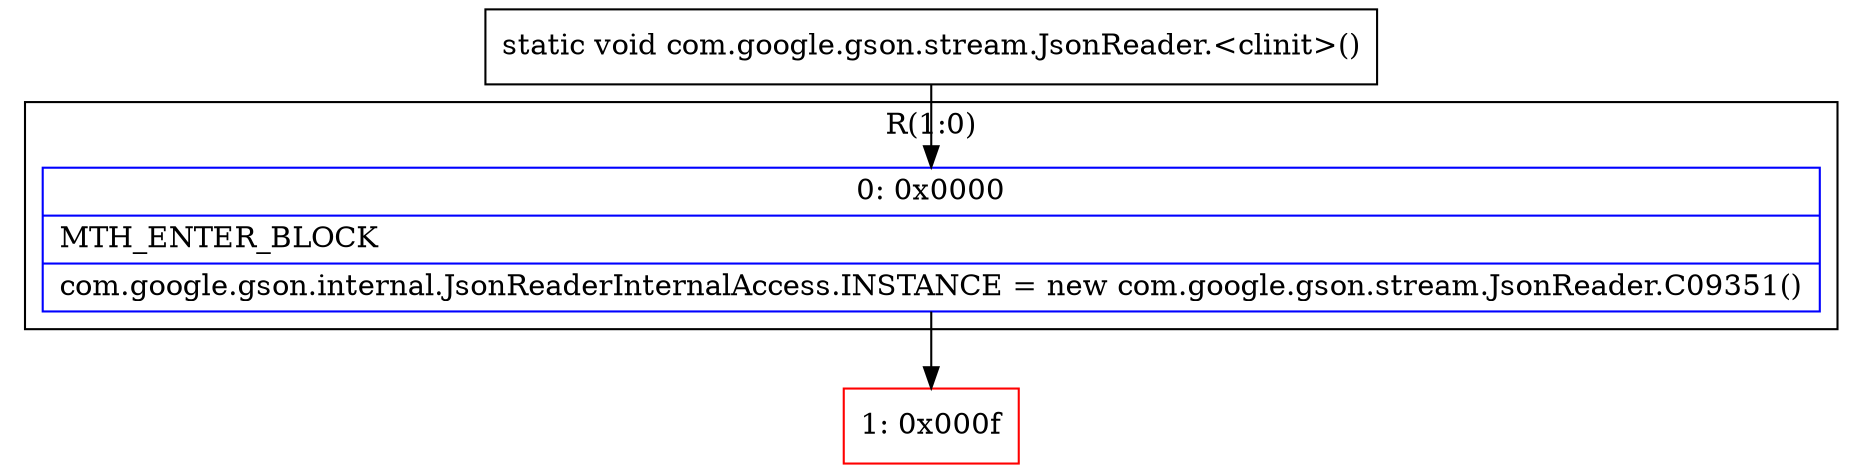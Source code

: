 digraph "CFG forcom.google.gson.stream.JsonReader.\<clinit\>()V" {
subgraph cluster_Region_1107693293 {
label = "R(1:0)";
node [shape=record,color=blue];
Node_0 [shape=record,label="{0\:\ 0x0000|MTH_ENTER_BLOCK\l|com.google.gson.internal.JsonReaderInternalAccess.INSTANCE = new com.google.gson.stream.JsonReader.C09351()\l}"];
}
Node_1 [shape=record,color=red,label="{1\:\ 0x000f}"];
MethodNode[shape=record,label="{static void com.google.gson.stream.JsonReader.\<clinit\>() }"];
MethodNode -> Node_0;
Node_0 -> Node_1;
}


